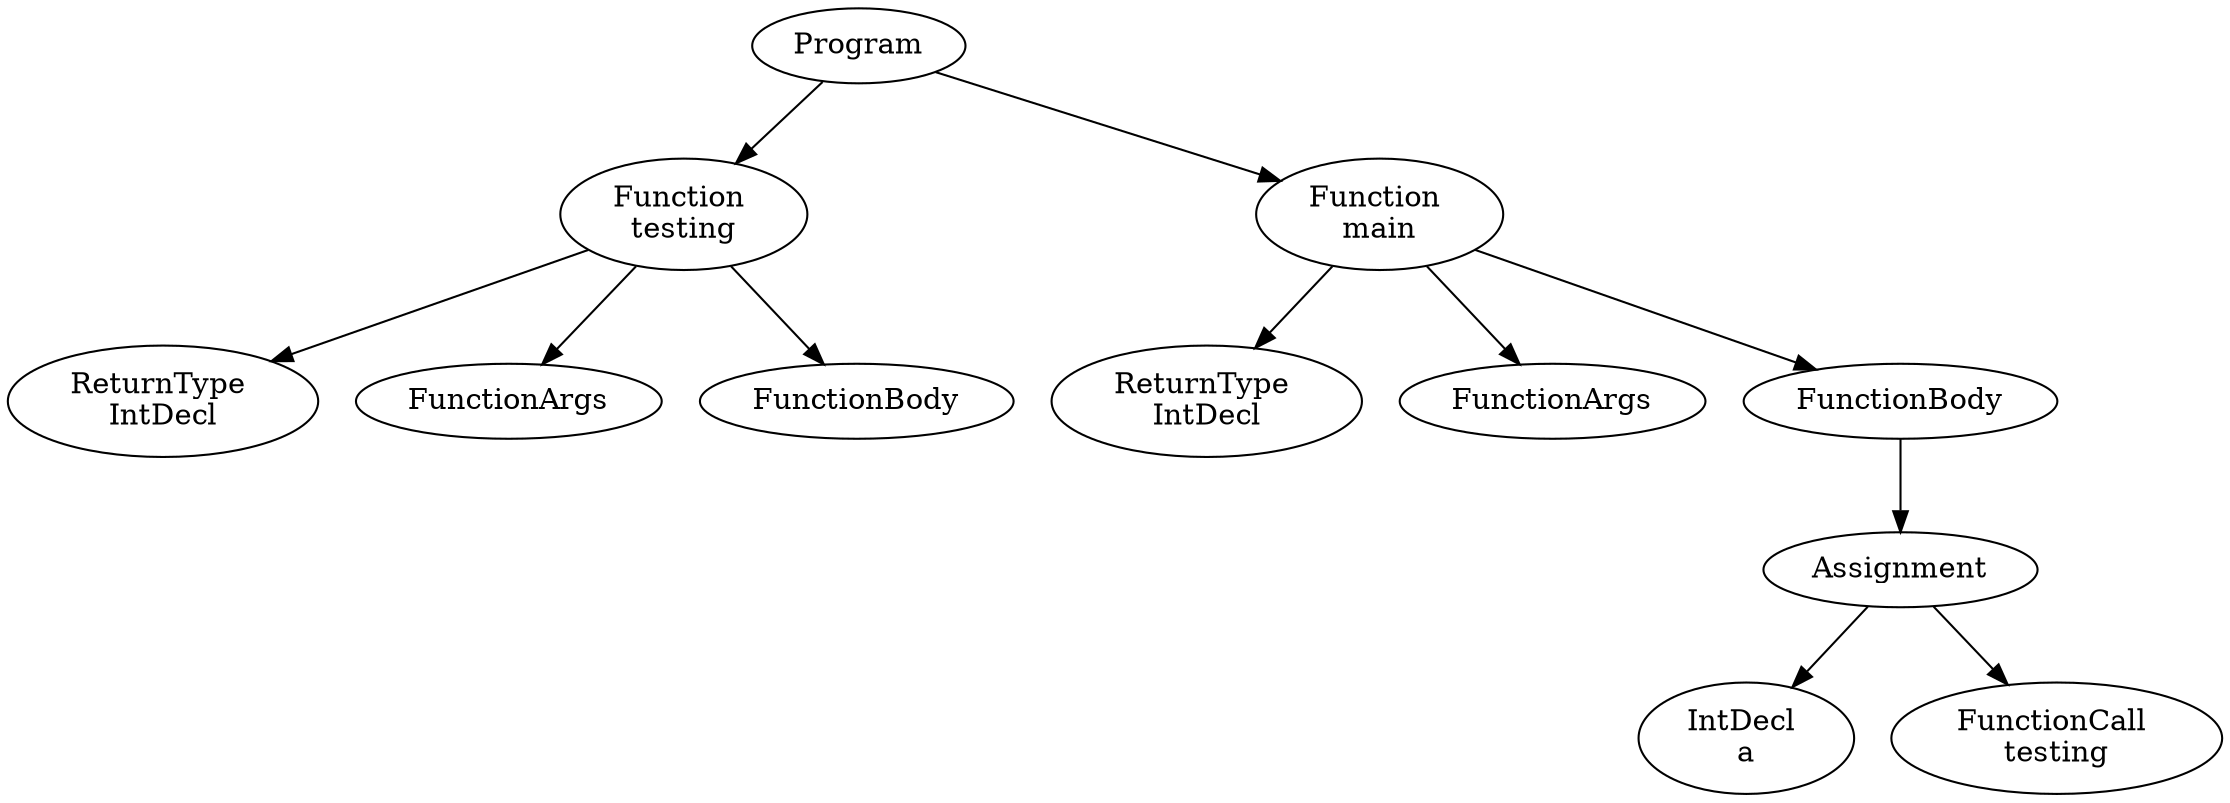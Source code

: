 digraph AST {
2 [label="Program"];
3 [label="Function \ntesting"];
4 [label="ReturnType \nIntDecl"];
5 [label="FunctionArgs"];
6 [label="FunctionBody"];
3 -> 4;
3 -> 5;
3 -> 6;
7 [label="Function \nmain"];
8 [label="ReturnType \nIntDecl"];
9 [label="FunctionArgs"];
10 [label="FunctionBody"];
11 [label="Assignment"];
12 [label="IntDecl \na"];
13 [label="FunctionCall \ntesting"];
11 -> 12;
11 -> 13;
10 -> 11;
7 -> 8;
7 -> 9;
7 -> 10;
2 -> 3;
2 -> 7;
}